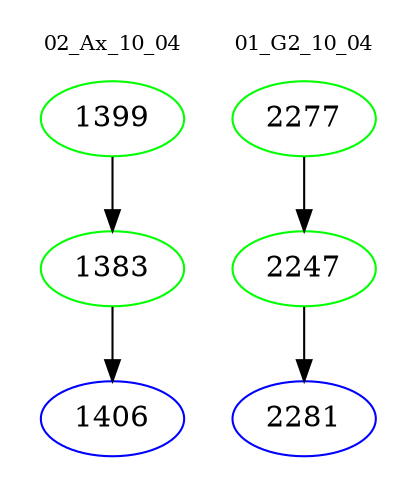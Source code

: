 digraph{
subgraph cluster_0 {
color = white
label = "02_Ax_10_04";
fontsize=10;
T0_1399 [label="1399", color="green"]
T0_1399 -> T0_1383 [color="black"]
T0_1383 [label="1383", color="green"]
T0_1383 -> T0_1406 [color="black"]
T0_1406 [label="1406", color="blue"]
}
subgraph cluster_1 {
color = white
label = "01_G2_10_04";
fontsize=10;
T1_2277 [label="2277", color="green"]
T1_2277 -> T1_2247 [color="black"]
T1_2247 [label="2247", color="green"]
T1_2247 -> T1_2281 [color="black"]
T1_2281 [label="2281", color="blue"]
}
}
